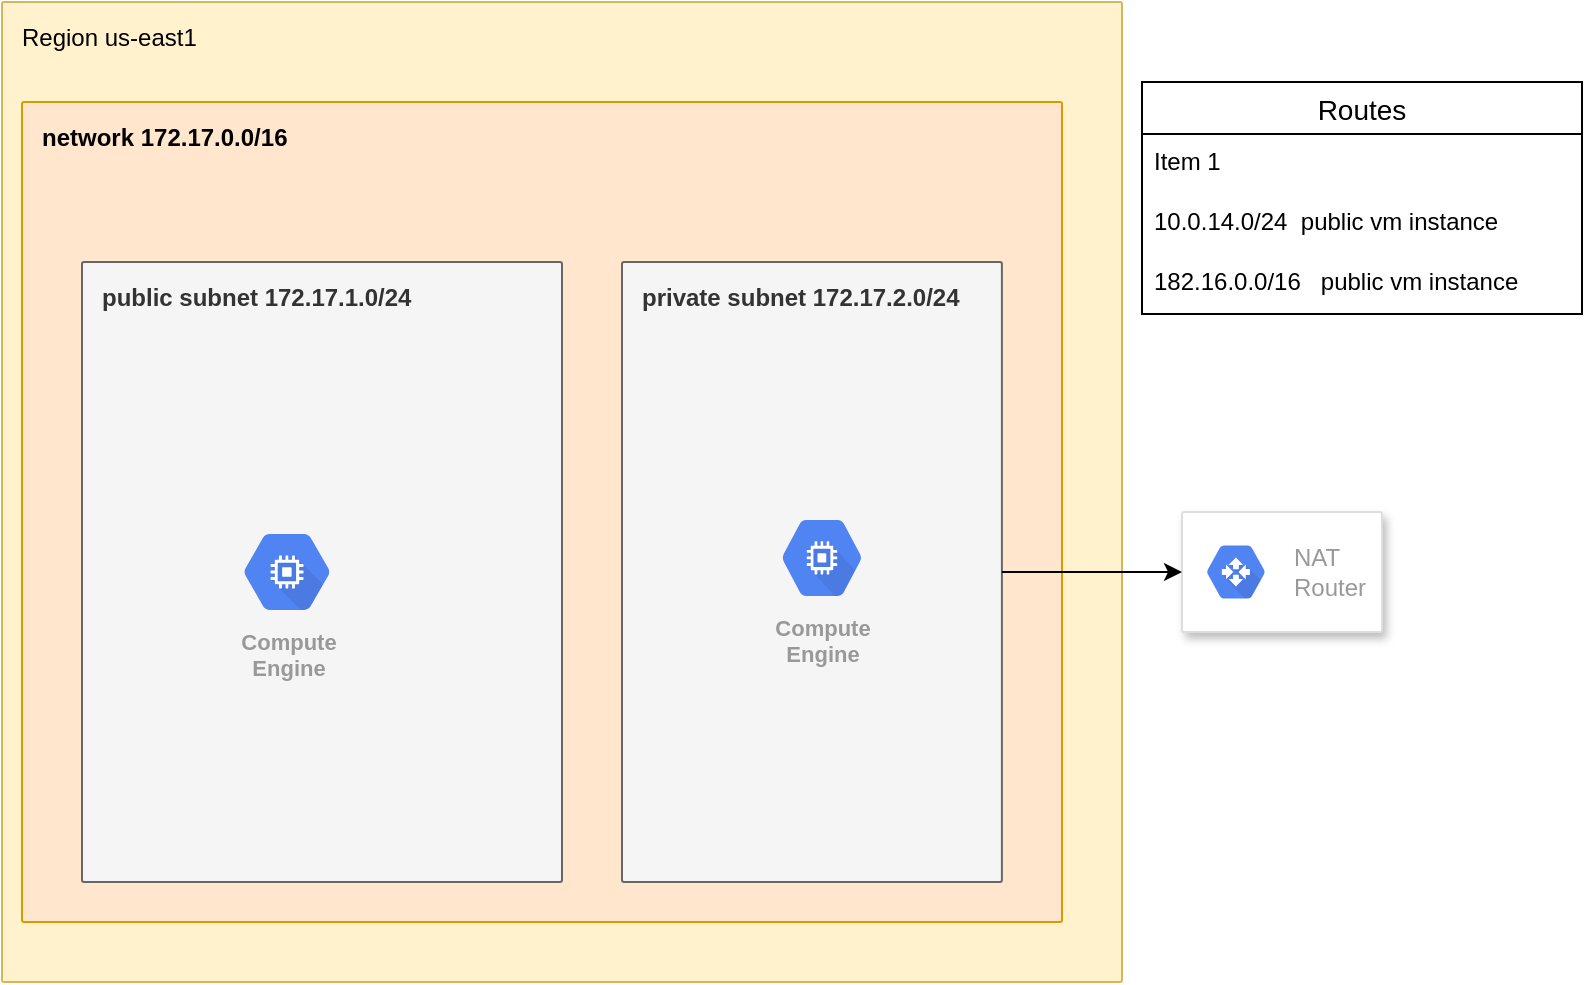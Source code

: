 <mxfile version="14.7.0" type="github">
  <diagram id="we8GqR12f53UsKGl7fwM" name="Page-1">
    <mxGraphModel dx="973" dy="722" grid="1" gridSize="10" guides="1" tooltips="1" connect="1" arrows="1" fold="1" page="1" pageScale="1" pageWidth="850" pageHeight="1100" math="0" shadow="0">
      <root>
        <mxCell id="0" />
        <mxCell id="1" parent="0" />
        <mxCell id="rqZA6Op7GURwhL-EkQn--21" value="Region us-east1" style="points=[[0,0,0],[0.25,0,0],[0.5,0,0],[0.75,0,0],[1,0,0],[1,0.25,0],[1,0.5,0],[1,0.75,0],[1,1,0],[0.75,1,0],[0.5,1,0],[0.25,1,0],[0,1,0],[0,0.75,0],[0,0.5,0],[0,0.25,0]];rounded=1;absoluteArcSize=1;arcSize=2;html=1;strokeColor=#d6b656;shadow=0;dashed=0;fontSize=12;align=left;verticalAlign=top;spacing=10;spacingTop=-4;fillColor=#fff2cc;" parent="1" vertex="1">
          <mxGeometry x="60" y="220" width="560" height="490" as="geometry" />
        </mxCell>
        <mxCell id="rqZA6Op7GURwhL-EkQn--22" value="&lt;b&gt;network 172.17.0.0/16&lt;/b&gt;" style="points=[[0,0,0],[0.25,0,0],[0.5,0,0],[0.75,0,0],[1,0,0],[1,0.25,0],[1,0.5,0],[1,0.75,0],[1,1,0],[0.75,1,0],[0.5,1,0],[0.25,1,0],[0,1,0],[0,0.75,0],[0,0.5,0],[0,0.25,0]];rounded=1;absoluteArcSize=1;arcSize=2;html=1;strokeColor=#d79b00;shadow=0;dashed=0;fontSize=12;align=left;verticalAlign=top;spacing=10;spacingTop=-4;fillColor=#ffe6cc;" parent="rqZA6Op7GURwhL-EkQn--21" vertex="1">
          <mxGeometry width="520" height="410" relative="1" as="geometry">
            <mxPoint x="10" y="50" as="offset" />
          </mxGeometry>
        </mxCell>
        <mxCell id="rqZA6Op7GURwhL-EkQn--23" value="&lt;b&gt;public subnet 172.17.1.0/24&lt;/b&gt;" style="points=[[0,0,0],[0.25,0,0],[0.5,0,0],[0.75,0,0],[1,0,0],[1,0.25,0],[1,0.5,0],[1,0.75,0],[1,1,0],[0.75,1,0],[0.5,1,0],[0.25,1,0],[0,1,0],[0,0.75,0],[0,0.5,0],[0,0.25,0]];rounded=1;absoluteArcSize=1;arcSize=2;html=1;strokeColor=#666666;shadow=0;dashed=0;fontSize=12;fontColor=#333333;align=left;verticalAlign=top;spacing=10;spacingTop=-4;fillColor=#f5f5f5;" parent="rqZA6Op7GURwhL-EkQn--22" vertex="1">
          <mxGeometry width="240" height="310" relative="1" as="geometry">
            <mxPoint x="30" y="80" as="offset" />
          </mxGeometry>
        </mxCell>
        <mxCell id="3nh1cM0UOaGdx1VRqK5k-3" value="&lt;b&gt;private subnet 172.17.2.0/24&lt;/b&gt;" style="points=[[0,0,0],[0.25,0,0],[0.5,0,0],[0.75,0,0],[1,0,0],[1,0.25,0],[1,0.5,0],[1,0.75,0],[1,1,0],[0.75,1,0],[0.5,1,0],[0.25,1,0],[0,1,0],[0,0.75,0],[0,0.5,0],[0,0.25,0]];rounded=1;absoluteArcSize=1;arcSize=2;html=1;strokeColor=#666666;shadow=0;dashed=0;fontSize=12;fontColor=#333333;align=left;verticalAlign=top;spacing=10;spacingTop=-4;fillColor=#f5f5f5;" vertex="1" parent="rqZA6Op7GURwhL-EkQn--22">
          <mxGeometry x="299.997" y="80" width="189.953" height="310" as="geometry" />
        </mxCell>
        <mxCell id="rqZA6Op7GURwhL-EkQn--43" value="Compute&#xa;Engine" style="html=1;fillColor=#5184F3;strokeColor=none;verticalAlign=top;labelPosition=center;verticalLabelPosition=bottom;align=center;spacingTop=-6;fontSize=11;fontStyle=1;fontColor=#999999;shape=mxgraph.gcp2.hexIcon;prIcon=compute_engine" parent="rqZA6Op7GURwhL-EkQn--22" vertex="1">
          <mxGeometry x="100" y="207.05" width="65" height="55.91" as="geometry" />
        </mxCell>
        <mxCell id="rqZA6Op7GURwhL-EkQn--7" value="" style="strokeColor=#dddddd;shadow=1;strokeWidth=1;rounded=1;absoluteArcSize=1;arcSize=2;" parent="1" vertex="1">
          <mxGeometry x="650" y="475" width="100" height="60" as="geometry" />
        </mxCell>
        <mxCell id="rqZA6Op7GURwhL-EkQn--8" value="NAT&lt;br&gt;Router" style="dashed=0;connectable=0;html=1;fillColor=#5184F3;strokeColor=none;shape=mxgraph.gcp2.hexIcon;prIcon=cloud_router;part=1;labelPosition=right;verticalLabelPosition=middle;align=left;verticalAlign=middle;spacingLeft=5;fontColor=#999999;fontSize=12;" parent="rqZA6Op7GURwhL-EkQn--7" vertex="1">
          <mxGeometry y="0.5" width="44" height="39" relative="1" as="geometry">
            <mxPoint x="5" y="-19.5" as="offset" />
          </mxGeometry>
        </mxCell>
        <mxCell id="3nh1cM0UOaGdx1VRqK5k-7" style="edgeStyle=orthogonalEdgeStyle;rounded=0;orthogonalLoop=1;jettySize=auto;html=1;entryX=0;entryY=0.5;entryDx=0;entryDy=0;" edge="1" parent="1" source="3nh1cM0UOaGdx1VRqK5k-3" target="rqZA6Op7GURwhL-EkQn--7">
          <mxGeometry relative="1" as="geometry" />
        </mxCell>
        <mxCell id="rqZA6Op7GURwhL-EkQn--42" value="Compute&#xa;Engine" style="html=1;fillColor=#5184F3;strokeColor=none;verticalAlign=top;labelPosition=center;verticalLabelPosition=bottom;align=center;spacingTop=-6;fontSize=11;fontStyle=1;fontColor=#999999;shape=mxgraph.gcp2.hexIcon;prIcon=compute_engine" parent="1" vertex="1">
          <mxGeometry x="440" y="470" width="60" height="55.91" as="geometry" />
        </mxCell>
        <mxCell id="3nh1cM0UOaGdx1VRqK5k-8" value="Routes" style="swimlane;fontStyle=0;childLayout=stackLayout;horizontal=1;startSize=26;horizontalStack=0;resizeParent=1;resizeParentMax=0;resizeLast=0;collapsible=1;marginBottom=0;align=center;fontSize=14;" vertex="1" parent="1">
          <mxGeometry x="630" y="260" width="220" height="116" as="geometry" />
        </mxCell>
        <mxCell id="3nh1cM0UOaGdx1VRqK5k-9" value="Item 1" style="text;strokeColor=none;fillColor=none;spacingLeft=4;spacingRight=4;overflow=hidden;rotatable=0;points=[[0,0.5],[1,0.5]];portConstraint=eastwest;fontSize=12;" vertex="1" parent="3nh1cM0UOaGdx1VRqK5k-8">
          <mxGeometry y="26" width="220" height="30" as="geometry" />
        </mxCell>
        <mxCell id="3nh1cM0UOaGdx1VRqK5k-10" value="10.0.14.0/24  public vm instance" style="text;strokeColor=none;fillColor=none;spacingLeft=4;spacingRight=4;overflow=hidden;rotatable=0;points=[[0,0.5],[1,0.5]];portConstraint=eastwest;fontSize=12;" vertex="1" parent="3nh1cM0UOaGdx1VRqK5k-8">
          <mxGeometry y="56" width="220" height="30" as="geometry" />
        </mxCell>
        <mxCell id="3nh1cM0UOaGdx1VRqK5k-11" value="182.16.0.0/16   public vm instance" style="text;strokeColor=none;fillColor=none;spacingLeft=4;spacingRight=4;overflow=hidden;rotatable=0;points=[[0,0.5],[1,0.5]];portConstraint=eastwest;fontSize=12;" vertex="1" parent="3nh1cM0UOaGdx1VRqK5k-8">
          <mxGeometry y="86" width="220" height="30" as="geometry" />
        </mxCell>
      </root>
    </mxGraphModel>
  </diagram>
</mxfile>
